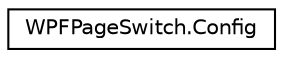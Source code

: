 digraph "Graphe hiérarchique des classes"
{
  edge [fontname="Helvetica",fontsize="10",labelfontname="Helvetica",labelfontsize="10"];
  node [fontname="Helvetica",fontsize="10",shape=record];
  rankdir="LR";
  Node1 [label="WPFPageSwitch.Config",height=0.2,width=0.4,color="black", fillcolor="white", style="filled",URL="$d7/d95/class_w_p_f_page_switch_1_1_config.html",tooltip="Classe permettant certaines configuration "];
}
